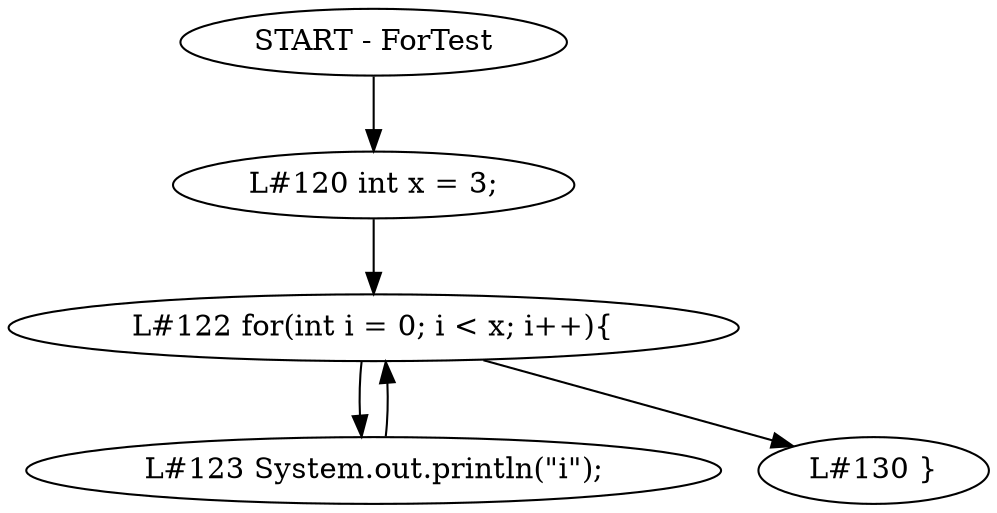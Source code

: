 digraph ast {
START [label="START - ForTest",width=0,height=0];
L120 [label="L#120 int x = 3;",width=0,height=0];
L122 [label="L#122 for(int i = 0; i < x; i++){",width=0,height=0];
L123 [label="L#123 System.out.println(\"i\");",width=0,height=0];
L130 [label="L#130 }",width=0,height=0];
START -> L120
L120 -> L122
L123 -> L122
L122 -> L130
L122 -> L123
}
